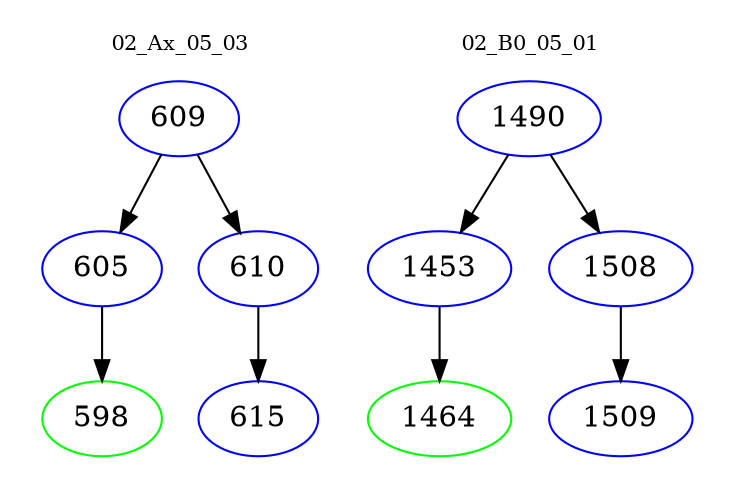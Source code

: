 digraph{
subgraph cluster_0 {
color = white
label = "02_Ax_05_03";
fontsize=10;
T0_609 [label="609", color="blue"]
T0_609 -> T0_605 [color="black"]
T0_605 [label="605", color="blue"]
T0_605 -> T0_598 [color="black"]
T0_598 [label="598", color="green"]
T0_609 -> T0_610 [color="black"]
T0_610 [label="610", color="blue"]
T0_610 -> T0_615 [color="black"]
T0_615 [label="615", color="blue"]
}
subgraph cluster_1 {
color = white
label = "02_B0_05_01";
fontsize=10;
T1_1490 [label="1490", color="blue"]
T1_1490 -> T1_1453 [color="black"]
T1_1453 [label="1453", color="blue"]
T1_1453 -> T1_1464 [color="black"]
T1_1464 [label="1464", color="green"]
T1_1490 -> T1_1508 [color="black"]
T1_1508 [label="1508", color="blue"]
T1_1508 -> T1_1509 [color="black"]
T1_1509 [label="1509", color="blue"]
}
}
